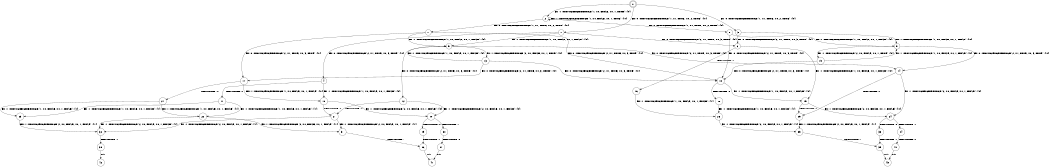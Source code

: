 digraph BCG {
size = "7, 10.5";
center = TRUE;
node [shape = circle];
0 [peripheries = 2];
0 -> 1 [label = "EX !0 !ATOMIC_EXCH_BRANCH (1, +1, TRUE, +0, 2, TRUE) !{0}"];
0 -> 2 [label = "EX !1 !ATOMIC_EXCH_BRANCH (1, +0, FALSE, +0, 1, TRUE) !{0}"];
0 -> 3 [label = "EX !0 !ATOMIC_EXCH_BRANCH (1, +1, TRUE, +0, 2, TRUE) !{0}"];
1 -> 4 [label = "EX !0 !ATOMIC_EXCH_BRANCH (2, +1, TRUE, +0, 3, TRUE) !{0}"];
1 -> 5 [label = "EX !1 !ATOMIC_EXCH_BRANCH (1, +0, FALSE, +0, 1, FALSE) !{0}"];
1 -> 6 [label = "EX !0 !ATOMIC_EXCH_BRANCH (2, +1, TRUE, +0, 3, TRUE) !{0}"];
2 -> 2 [label = "EX !1 !ATOMIC_EXCH_BRANCH (1, +0, FALSE, +0, 1, TRUE) !{0}"];
2 -> 7 [label = "EX !0 !ATOMIC_EXCH_BRANCH (1, +1, TRUE, +0, 2, TRUE) !{0}"];
2 -> 8 [label = "EX !0 !ATOMIC_EXCH_BRANCH (1, +1, TRUE, +0, 2, TRUE) !{0}"];
3 -> 9 [label = "EX !1 !ATOMIC_EXCH_BRANCH (1, +0, FALSE, +0, 1, FALSE) !{0}"];
3 -> 6 [label = "EX !0 !ATOMIC_EXCH_BRANCH (2, +1, TRUE, +0, 3, TRUE) !{0}"];
4 -> 10 [label = "EX !1 !ATOMIC_EXCH_BRANCH (1, +0, FALSE, +0, 1, FALSE) !{0}"];
4 -> 11 [label = "TERMINATE !0"];
5 -> 12 [label = "EX !0 !ATOMIC_EXCH_BRANCH (2, +1, TRUE, +0, 3, TRUE) !{0}"];
5 -> 13 [label = "EX !1 !ATOMIC_EXCH_BRANCH (2, +0, FALSE, +0, 1, TRUE) !{0}"];
5 -> 14 [label = "EX !0 !ATOMIC_EXCH_BRANCH (2, +1, TRUE, +0, 3, TRUE) !{0}"];
6 -> 15 [label = "EX !1 !ATOMIC_EXCH_BRANCH (1, +0, FALSE, +0, 1, FALSE) !{0}"];
6 -> 16 [label = "TERMINATE !0"];
7 -> 17 [label = "EX !0 !ATOMIC_EXCH_BRANCH (2, +1, TRUE, +0, 3, TRUE) !{0}"];
7 -> 5 [label = "EX !1 !ATOMIC_EXCH_BRANCH (1, +0, FALSE, +0, 1, FALSE) !{0}"];
7 -> 18 [label = "EX !0 !ATOMIC_EXCH_BRANCH (2, +1, TRUE, +0, 3, TRUE) !{0}"];
8 -> 9 [label = "EX !1 !ATOMIC_EXCH_BRANCH (1, +0, FALSE, +0, 1, FALSE) !{0}"];
8 -> 18 [label = "EX !0 !ATOMIC_EXCH_BRANCH (2, +1, TRUE, +0, 3, TRUE) !{0}"];
9 -> 19 [label = "EX !1 !ATOMIC_EXCH_BRANCH (2, +0, FALSE, +0, 1, TRUE) !{0}"];
9 -> 14 [label = "EX !0 !ATOMIC_EXCH_BRANCH (2, +1, TRUE, +0, 3, TRUE) !{0}"];
10 -> 20 [label = "EX !1 !ATOMIC_EXCH_BRANCH (2, +0, FALSE, +0, 1, FALSE) !{0}"];
10 -> 21 [label = "TERMINATE !0"];
11 -> 22 [label = "EX !1 !ATOMIC_EXCH_BRANCH (1, +0, FALSE, +0, 1, FALSE) !{1}"];
11 -> 23 [label = "EX !1 !ATOMIC_EXCH_BRANCH (1, +0, FALSE, +0, 1, FALSE) !{1}"];
12 -> 20 [label = "EX !1 !ATOMIC_EXCH_BRANCH (2, +0, FALSE, +0, 1, FALSE) !{0}"];
12 -> 21 [label = "TERMINATE !0"];
13 -> 17 [label = "EX !0 !ATOMIC_EXCH_BRANCH (2, +1, TRUE, +0, 3, TRUE) !{0}"];
13 -> 5 [label = "EX !1 !ATOMIC_EXCH_BRANCH (1, +0, FALSE, +0, 1, FALSE) !{0}"];
13 -> 18 [label = "EX !0 !ATOMIC_EXCH_BRANCH (2, +1, TRUE, +0, 3, TRUE) !{0}"];
14 -> 24 [label = "EX !1 !ATOMIC_EXCH_BRANCH (2, +0, FALSE, +0, 1, FALSE) !{0}"];
14 -> 25 [label = "TERMINATE !0"];
15 -> 24 [label = "EX !1 !ATOMIC_EXCH_BRANCH (2, +0, FALSE, +0, 1, FALSE) !{0}"];
15 -> 25 [label = "TERMINATE !0"];
16 -> 26 [label = "EX !1 !ATOMIC_EXCH_BRANCH (1, +0, FALSE, +0, 1, FALSE) !{1}"];
17 -> 10 [label = "EX !1 !ATOMIC_EXCH_BRANCH (1, +0, FALSE, +0, 1, FALSE) !{0}"];
17 -> 27 [label = "TERMINATE !0"];
18 -> 15 [label = "EX !1 !ATOMIC_EXCH_BRANCH (1, +0, FALSE, +0, 1, FALSE) !{0}"];
18 -> 28 [label = "TERMINATE !0"];
19 -> 9 [label = "EX !1 !ATOMIC_EXCH_BRANCH (1, +0, FALSE, +0, 1, FALSE) !{0}"];
19 -> 18 [label = "EX !0 !ATOMIC_EXCH_BRANCH (2, +1, TRUE, +0, 3, TRUE) !{0}"];
20 -> 29 [label = "TERMINATE !0"];
20 -> 30 [label = "TERMINATE !1"];
21 -> 31 [label = "EX !1 !ATOMIC_EXCH_BRANCH (2, +0, FALSE, +0, 1, FALSE) !{1}"];
21 -> 32 [label = "EX !1 !ATOMIC_EXCH_BRANCH (2, +0, FALSE, +0, 1, FALSE) !{1}"];
22 -> 31 [label = "EX !1 !ATOMIC_EXCH_BRANCH (2, +0, FALSE, +0, 1, FALSE) !{1}"];
22 -> 32 [label = "EX !1 !ATOMIC_EXCH_BRANCH (2, +0, FALSE, +0, 1, FALSE) !{1}"];
23 -> 32 [label = "EX !1 !ATOMIC_EXCH_BRANCH (2, +0, FALSE, +0, 1, FALSE) !{1}"];
24 -> 33 [label = "TERMINATE !0"];
24 -> 34 [label = "TERMINATE !1"];
25 -> 35 [label = "EX !1 !ATOMIC_EXCH_BRANCH (2, +0, FALSE, +0, 1, FALSE) !{1}"];
26 -> 35 [label = "EX !1 !ATOMIC_EXCH_BRANCH (2, +0, FALSE, +0, 1, FALSE) !{1}"];
27 -> 22 [label = "EX !1 !ATOMIC_EXCH_BRANCH (1, +0, FALSE, +0, 1, FALSE) !{1}"];
27 -> 23 [label = "EX !1 !ATOMIC_EXCH_BRANCH (1, +0, FALSE, +0, 1, FALSE) !{1}"];
28 -> 26 [label = "EX !1 !ATOMIC_EXCH_BRANCH (1, +0, FALSE, +0, 1, FALSE) !{1}"];
29 -> 36 [label = "TERMINATE !1"];
30 -> 37 [label = "TERMINATE !0"];
31 -> 36 [label = "TERMINATE !1"];
32 -> 38 [label = "TERMINATE !1"];
33 -> 39 [label = "TERMINATE !1"];
34 -> 40 [label = "TERMINATE !0"];
35 -> 39 [label = "TERMINATE !1"];
36 -> 41 [label = "exit"];
37 -> 41 [label = "exit"];
38 -> 42 [label = "exit"];
39 -> 43 [label = "exit"];
40 -> 43 [label = "exit"];
}
